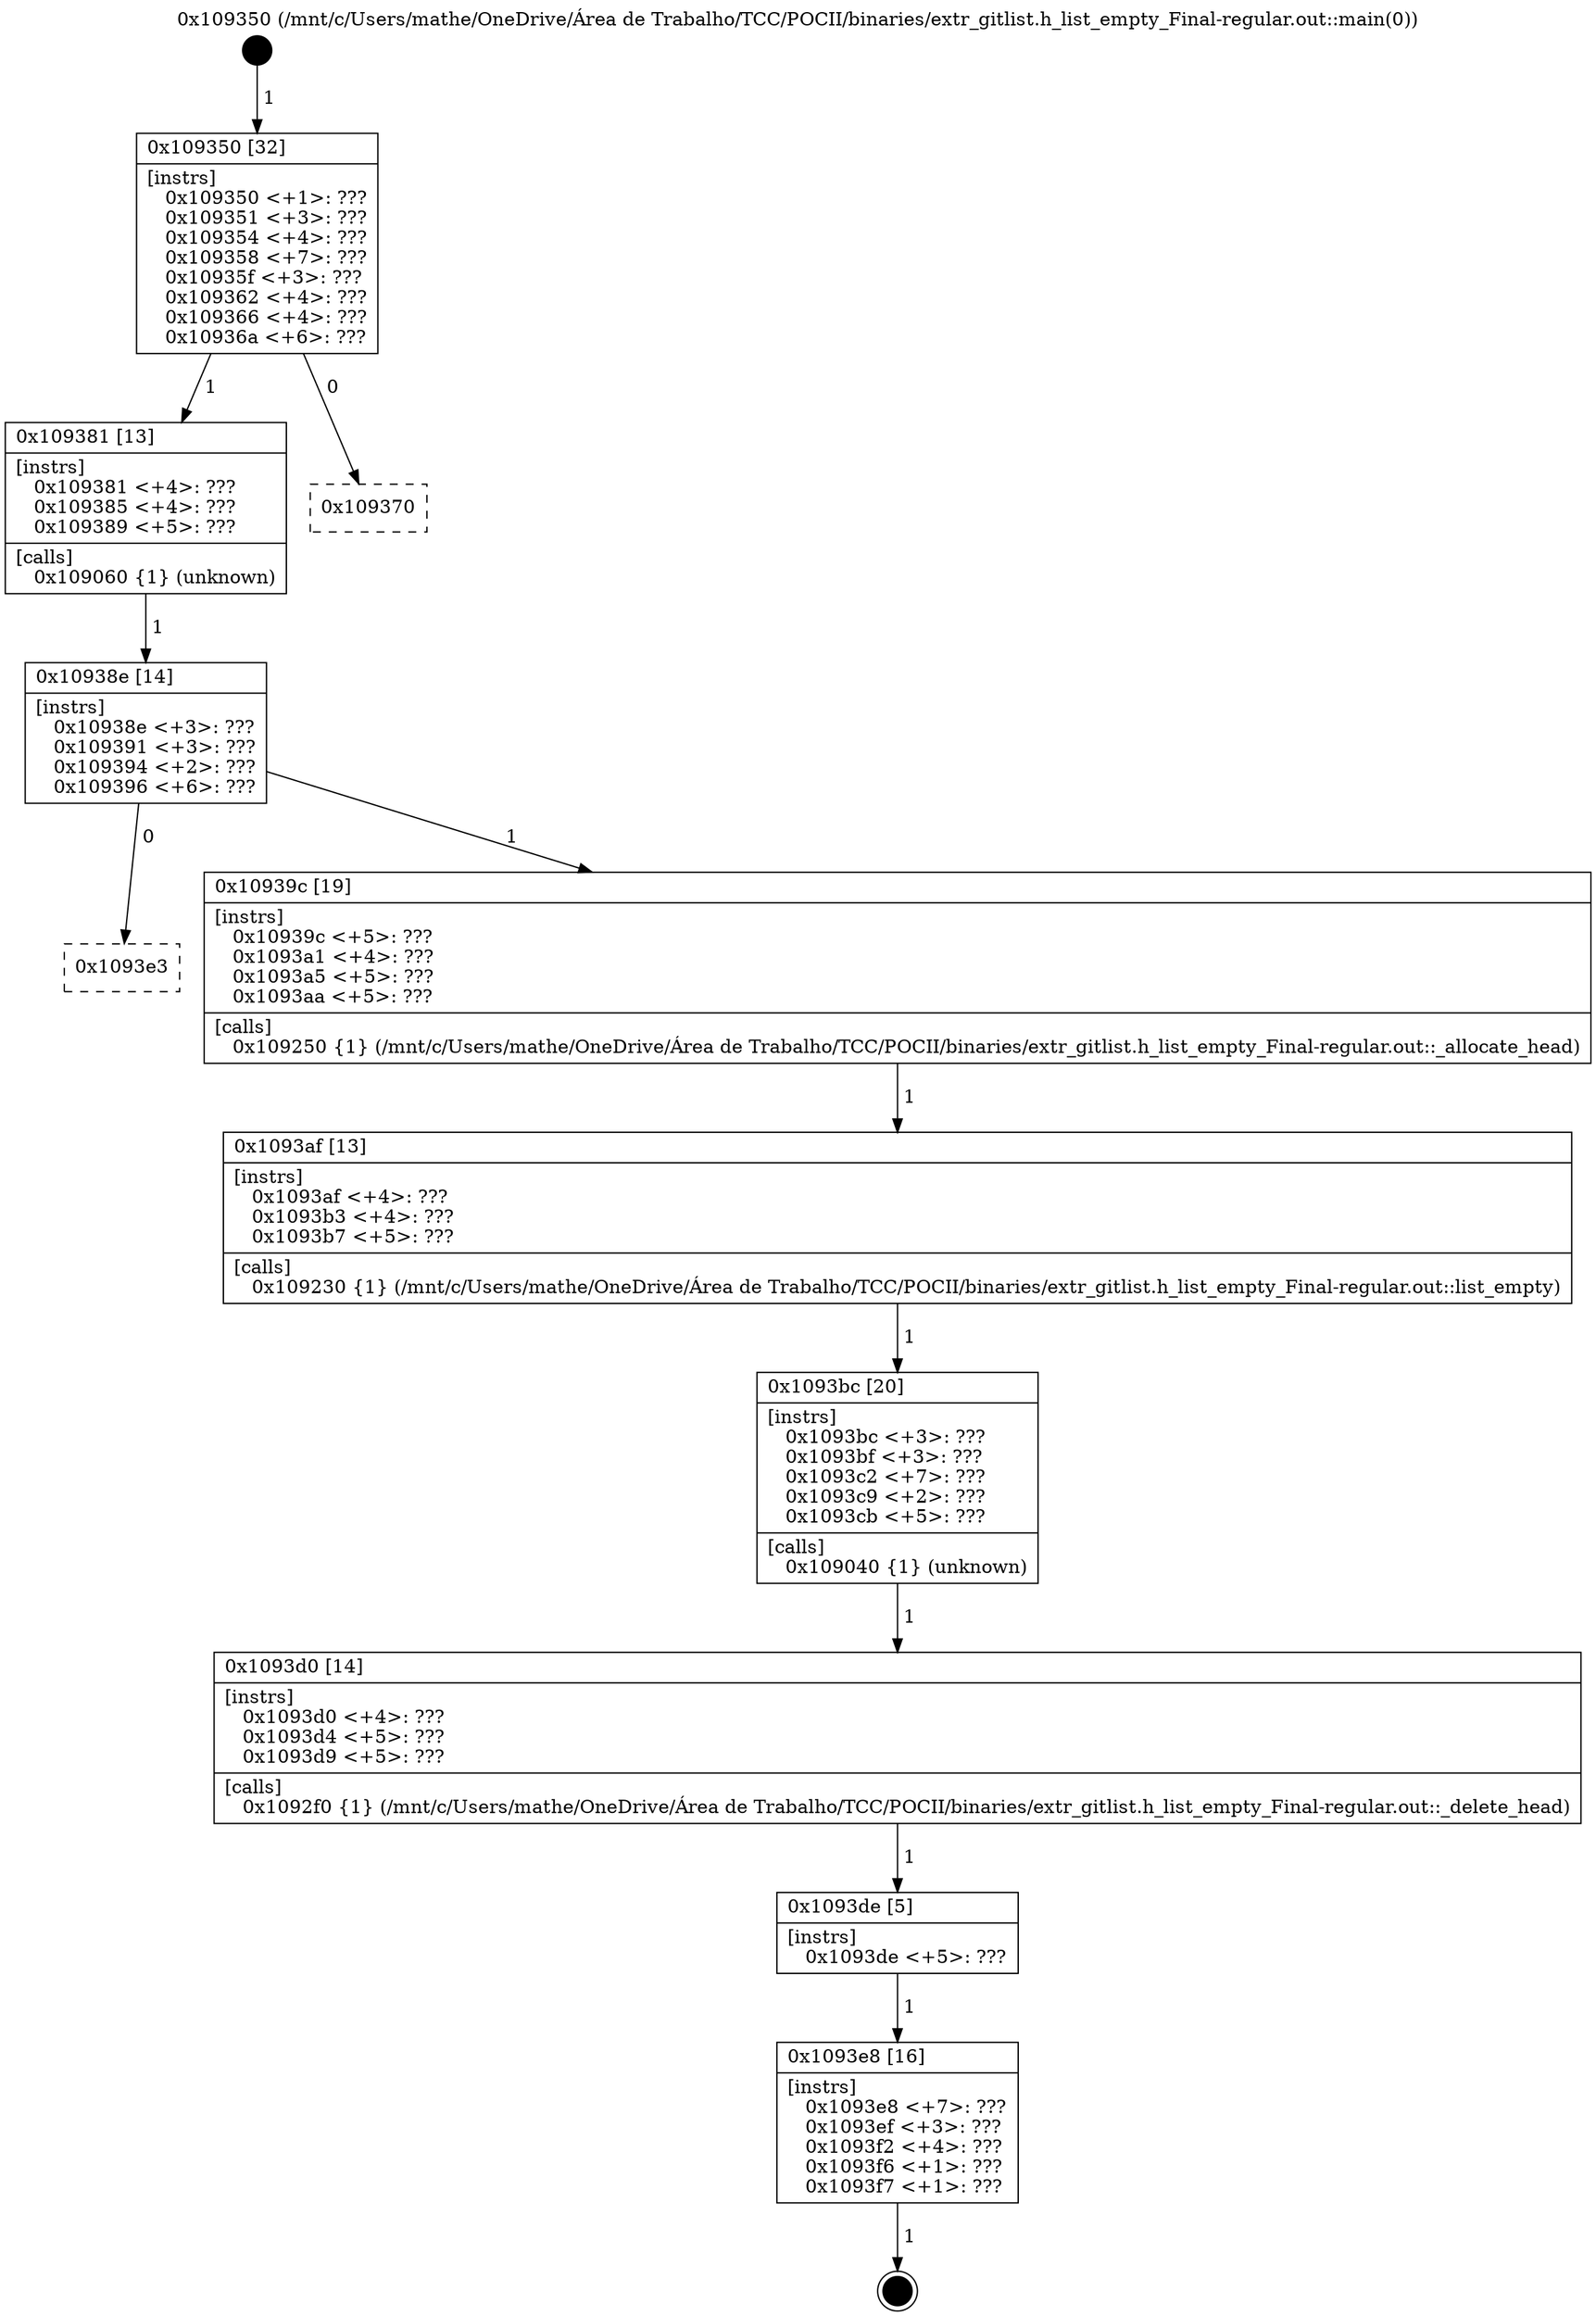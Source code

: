 digraph "0x109350" {
  label = "0x109350 (/mnt/c/Users/mathe/OneDrive/Área de Trabalho/TCC/POCII/binaries/extr_gitlist.h_list_empty_Final-regular.out::main(0))"
  labelloc = "t"
  node[shape=record]

  Entry [label="",width=0.3,height=0.3,shape=circle,fillcolor=black,style=filled]
  "0x109350" [label="{
     0x109350 [32]\l
     | [instrs]\l
     &nbsp;&nbsp;0x109350 \<+1\>: ???\l
     &nbsp;&nbsp;0x109351 \<+3\>: ???\l
     &nbsp;&nbsp;0x109354 \<+4\>: ???\l
     &nbsp;&nbsp;0x109358 \<+7\>: ???\l
     &nbsp;&nbsp;0x10935f \<+3\>: ???\l
     &nbsp;&nbsp;0x109362 \<+4\>: ???\l
     &nbsp;&nbsp;0x109366 \<+4\>: ???\l
     &nbsp;&nbsp;0x10936a \<+6\>: ???\l
  }"]
  "0x109381" [label="{
     0x109381 [13]\l
     | [instrs]\l
     &nbsp;&nbsp;0x109381 \<+4\>: ???\l
     &nbsp;&nbsp;0x109385 \<+4\>: ???\l
     &nbsp;&nbsp;0x109389 \<+5\>: ???\l
     | [calls]\l
     &nbsp;&nbsp;0x109060 \{1\} (unknown)\l
  }"]
  "0x109370" [label="{
     0x109370\l
  }", style=dashed]
  "0x10938e" [label="{
     0x10938e [14]\l
     | [instrs]\l
     &nbsp;&nbsp;0x10938e \<+3\>: ???\l
     &nbsp;&nbsp;0x109391 \<+3\>: ???\l
     &nbsp;&nbsp;0x109394 \<+2\>: ???\l
     &nbsp;&nbsp;0x109396 \<+6\>: ???\l
  }"]
  "0x1093e3" [label="{
     0x1093e3\l
  }", style=dashed]
  "0x10939c" [label="{
     0x10939c [19]\l
     | [instrs]\l
     &nbsp;&nbsp;0x10939c \<+5\>: ???\l
     &nbsp;&nbsp;0x1093a1 \<+4\>: ???\l
     &nbsp;&nbsp;0x1093a5 \<+5\>: ???\l
     &nbsp;&nbsp;0x1093aa \<+5\>: ???\l
     | [calls]\l
     &nbsp;&nbsp;0x109250 \{1\} (/mnt/c/Users/mathe/OneDrive/Área de Trabalho/TCC/POCII/binaries/extr_gitlist.h_list_empty_Final-regular.out::_allocate_head)\l
  }"]
  Exit [label="",width=0.3,height=0.3,shape=circle,fillcolor=black,style=filled,peripheries=2]
  "0x1093af" [label="{
     0x1093af [13]\l
     | [instrs]\l
     &nbsp;&nbsp;0x1093af \<+4\>: ???\l
     &nbsp;&nbsp;0x1093b3 \<+4\>: ???\l
     &nbsp;&nbsp;0x1093b7 \<+5\>: ???\l
     | [calls]\l
     &nbsp;&nbsp;0x109230 \{1\} (/mnt/c/Users/mathe/OneDrive/Área de Trabalho/TCC/POCII/binaries/extr_gitlist.h_list_empty_Final-regular.out::list_empty)\l
  }"]
  "0x1093bc" [label="{
     0x1093bc [20]\l
     | [instrs]\l
     &nbsp;&nbsp;0x1093bc \<+3\>: ???\l
     &nbsp;&nbsp;0x1093bf \<+3\>: ???\l
     &nbsp;&nbsp;0x1093c2 \<+7\>: ???\l
     &nbsp;&nbsp;0x1093c9 \<+2\>: ???\l
     &nbsp;&nbsp;0x1093cb \<+5\>: ???\l
     | [calls]\l
     &nbsp;&nbsp;0x109040 \{1\} (unknown)\l
  }"]
  "0x1093d0" [label="{
     0x1093d0 [14]\l
     | [instrs]\l
     &nbsp;&nbsp;0x1093d0 \<+4\>: ???\l
     &nbsp;&nbsp;0x1093d4 \<+5\>: ???\l
     &nbsp;&nbsp;0x1093d9 \<+5\>: ???\l
     | [calls]\l
     &nbsp;&nbsp;0x1092f0 \{1\} (/mnt/c/Users/mathe/OneDrive/Área de Trabalho/TCC/POCII/binaries/extr_gitlist.h_list_empty_Final-regular.out::_delete_head)\l
  }"]
  "0x1093de" [label="{
     0x1093de [5]\l
     | [instrs]\l
     &nbsp;&nbsp;0x1093de \<+5\>: ???\l
  }"]
  "0x1093e8" [label="{
     0x1093e8 [16]\l
     | [instrs]\l
     &nbsp;&nbsp;0x1093e8 \<+7\>: ???\l
     &nbsp;&nbsp;0x1093ef \<+3\>: ???\l
     &nbsp;&nbsp;0x1093f2 \<+4\>: ???\l
     &nbsp;&nbsp;0x1093f6 \<+1\>: ???\l
     &nbsp;&nbsp;0x1093f7 \<+1\>: ???\l
  }"]
  Entry -> "0x109350" [label=" 1"]
  "0x109350" -> "0x109381" [label=" 1"]
  "0x109350" -> "0x109370" [label=" 0"]
  "0x109381" -> "0x10938e" [label=" 1"]
  "0x10938e" -> "0x1093e3" [label=" 0"]
  "0x10938e" -> "0x10939c" [label=" 1"]
  "0x1093e8" -> Exit [label=" 1"]
  "0x10939c" -> "0x1093af" [label=" 1"]
  "0x1093af" -> "0x1093bc" [label=" 1"]
  "0x1093bc" -> "0x1093d0" [label=" 1"]
  "0x1093d0" -> "0x1093de" [label=" 1"]
  "0x1093de" -> "0x1093e8" [label=" 1"]
}
